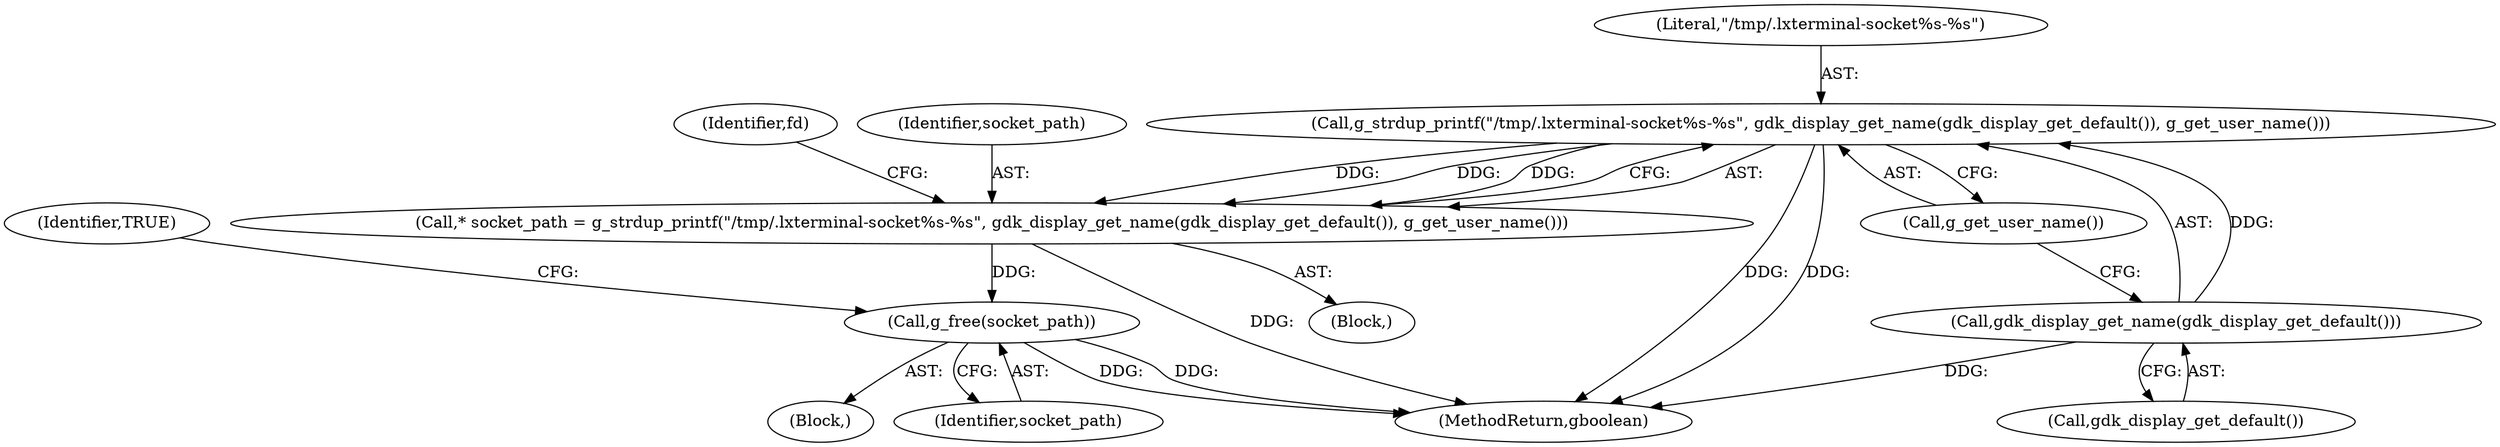 digraph "0_lxde_f99163c6ff8b2f57c5f37b1ce5d62cf7450d4648@API" {
"1000124" [label="(Call,g_strdup_printf(\"/tmp/.lxterminal-socket%s-%s\", gdk_display_get_name(gdk_display_get_default()), g_get_user_name()))"];
"1000126" [label="(Call,gdk_display_get_name(gdk_display_get_default()))"];
"1000122" [label="(Call,* socket_path = g_strdup_printf(\"/tmp/.lxterminal-socket%s-%s\", gdk_display_get_name(gdk_display_get_default()), g_get_user_name()))"];
"1000141" [label="(Call,g_free(socket_path))"];
"1000124" [label="(Call,g_strdup_printf(\"/tmp/.lxterminal-socket%s-%s\", gdk_display_get_name(gdk_display_get_default()), g_get_user_name()))"];
"1000126" [label="(Call,gdk_display_get_name(gdk_display_get_default()))"];
"1000131" [label="(Identifier,fd)"];
"1000141" [label="(Call,g_free(socket_path))"];
"1000125" [label="(Literal,\"/tmp/.lxterminal-socket%s-%s\")"];
"1000127" [label="(Call,gdk_display_get_default())"];
"1000128" [label="(Call,g_get_user_name())"];
"1000336" [label="(MethodReturn,gboolean)"];
"1000120" [label="(Block,)"];
"1000122" [label="(Call,* socket_path = g_strdup_printf(\"/tmp/.lxterminal-socket%s-%s\", gdk_display_get_name(gdk_display_get_default()), g_get_user_name()))"];
"1000142" [label="(Identifier,socket_path)"];
"1000123" [label="(Identifier,socket_path)"];
"1000144" [label="(Identifier,TRUE)"];
"1000136" [label="(Block,)"];
"1000124" -> "1000122"  [label="AST: "];
"1000124" -> "1000128"  [label="CFG: "];
"1000125" -> "1000124"  [label="AST: "];
"1000126" -> "1000124"  [label="AST: "];
"1000128" -> "1000124"  [label="AST: "];
"1000122" -> "1000124"  [label="CFG: "];
"1000124" -> "1000336"  [label="DDG: "];
"1000124" -> "1000336"  [label="DDG: "];
"1000124" -> "1000122"  [label="DDG: "];
"1000124" -> "1000122"  [label="DDG: "];
"1000124" -> "1000122"  [label="DDG: "];
"1000126" -> "1000124"  [label="DDG: "];
"1000126" -> "1000127"  [label="CFG: "];
"1000127" -> "1000126"  [label="AST: "];
"1000128" -> "1000126"  [label="CFG: "];
"1000126" -> "1000336"  [label="DDG: "];
"1000122" -> "1000120"  [label="AST: "];
"1000123" -> "1000122"  [label="AST: "];
"1000131" -> "1000122"  [label="CFG: "];
"1000122" -> "1000336"  [label="DDG: "];
"1000122" -> "1000141"  [label="DDG: "];
"1000141" -> "1000136"  [label="AST: "];
"1000141" -> "1000142"  [label="CFG: "];
"1000142" -> "1000141"  [label="AST: "];
"1000144" -> "1000141"  [label="CFG: "];
"1000141" -> "1000336"  [label="DDG: "];
"1000141" -> "1000336"  [label="DDG: "];
}

